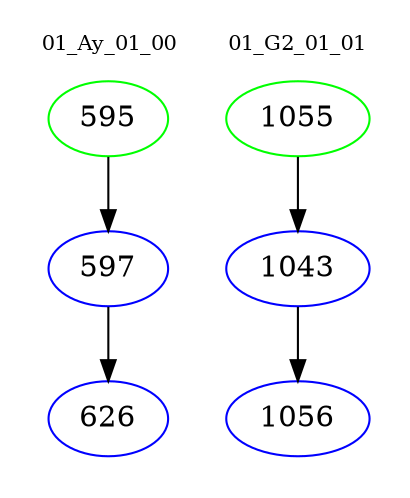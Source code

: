 digraph{
subgraph cluster_0 {
color = white
label = "01_Ay_01_00";
fontsize=10;
T0_595 [label="595", color="green"]
T0_595 -> T0_597 [color="black"]
T0_597 [label="597", color="blue"]
T0_597 -> T0_626 [color="black"]
T0_626 [label="626", color="blue"]
}
subgraph cluster_1 {
color = white
label = "01_G2_01_01";
fontsize=10;
T1_1055 [label="1055", color="green"]
T1_1055 -> T1_1043 [color="black"]
T1_1043 [label="1043", color="blue"]
T1_1043 -> T1_1056 [color="black"]
T1_1056 [label="1056", color="blue"]
}
}
